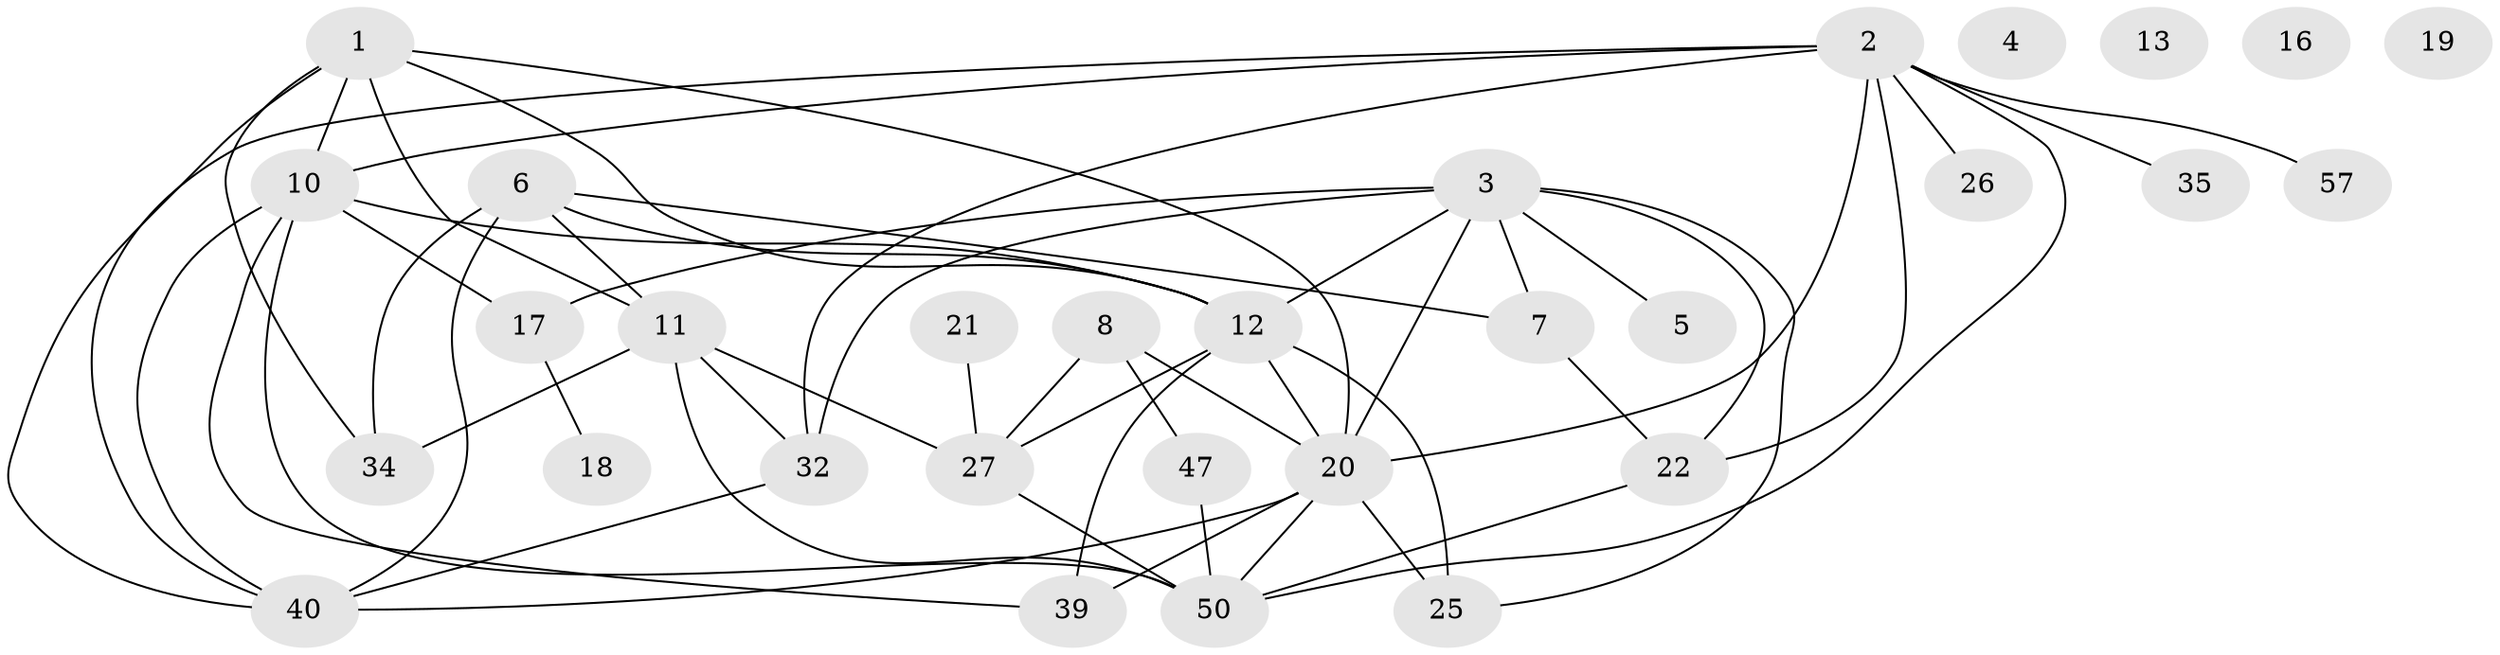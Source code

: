 // original degree distribution, {4: 0.19672131147540983, 6: 0.03278688524590164, 0: 0.06557377049180328, 1: 0.18032786885245902, 5: 0.11475409836065574, 2: 0.16393442622950818, 3: 0.21311475409836064, 7: 0.01639344262295082, 8: 0.01639344262295082}
// Generated by graph-tools (version 1.1) at 2025/13/03/09/25 04:13:01]
// undirected, 30 vertices, 55 edges
graph export_dot {
graph [start="1"]
  node [color=gray90,style=filled];
  1 [super="+43+55"];
  2 [super="+9+33"];
  3 [super="+15"];
  4;
  5;
  6;
  7 [super="+14"];
  8 [super="+29"];
  10 [super="+59+37"];
  11 [super="+45"];
  12 [super="+58+38"];
  13;
  16;
  17 [super="+61"];
  18;
  19;
  20 [super="+24+28+23+46"];
  21;
  22 [super="+36"];
  25;
  26;
  27 [super="+41"];
  32 [super="+42"];
  34;
  35;
  39;
  40 [super="+49"];
  47;
  50 [super="+52+53"];
  57;
  1 -- 12;
  1 -- 20;
  1 -- 34;
  1 -- 40;
  1 -- 10;
  1 -- 11;
  2 -- 26;
  2 -- 32 [weight=2];
  2 -- 57;
  2 -- 20;
  2 -- 50 [weight=2];
  2 -- 35;
  2 -- 40;
  2 -- 10;
  2 -- 22;
  3 -- 7;
  3 -- 12;
  3 -- 32;
  3 -- 17;
  3 -- 20;
  3 -- 5;
  3 -- 25;
  3 -- 22;
  6 -- 34;
  6 -- 40;
  6 -- 7;
  6 -- 12;
  6 -- 11;
  7 -- 22;
  8 -- 20;
  8 -- 47;
  8 -- 27;
  10 -- 12;
  10 -- 39;
  10 -- 40;
  10 -- 50;
  10 -- 17;
  11 -- 32;
  11 -- 50;
  11 -- 34;
  11 -- 27;
  12 -- 20;
  12 -- 39;
  12 -- 25;
  12 -- 27;
  17 -- 18;
  20 -- 39;
  20 -- 25;
  20 -- 50;
  20 -- 40;
  21 -- 27;
  22 -- 50;
  27 -- 50 [weight=2];
  32 -- 40;
  47 -- 50;
}
